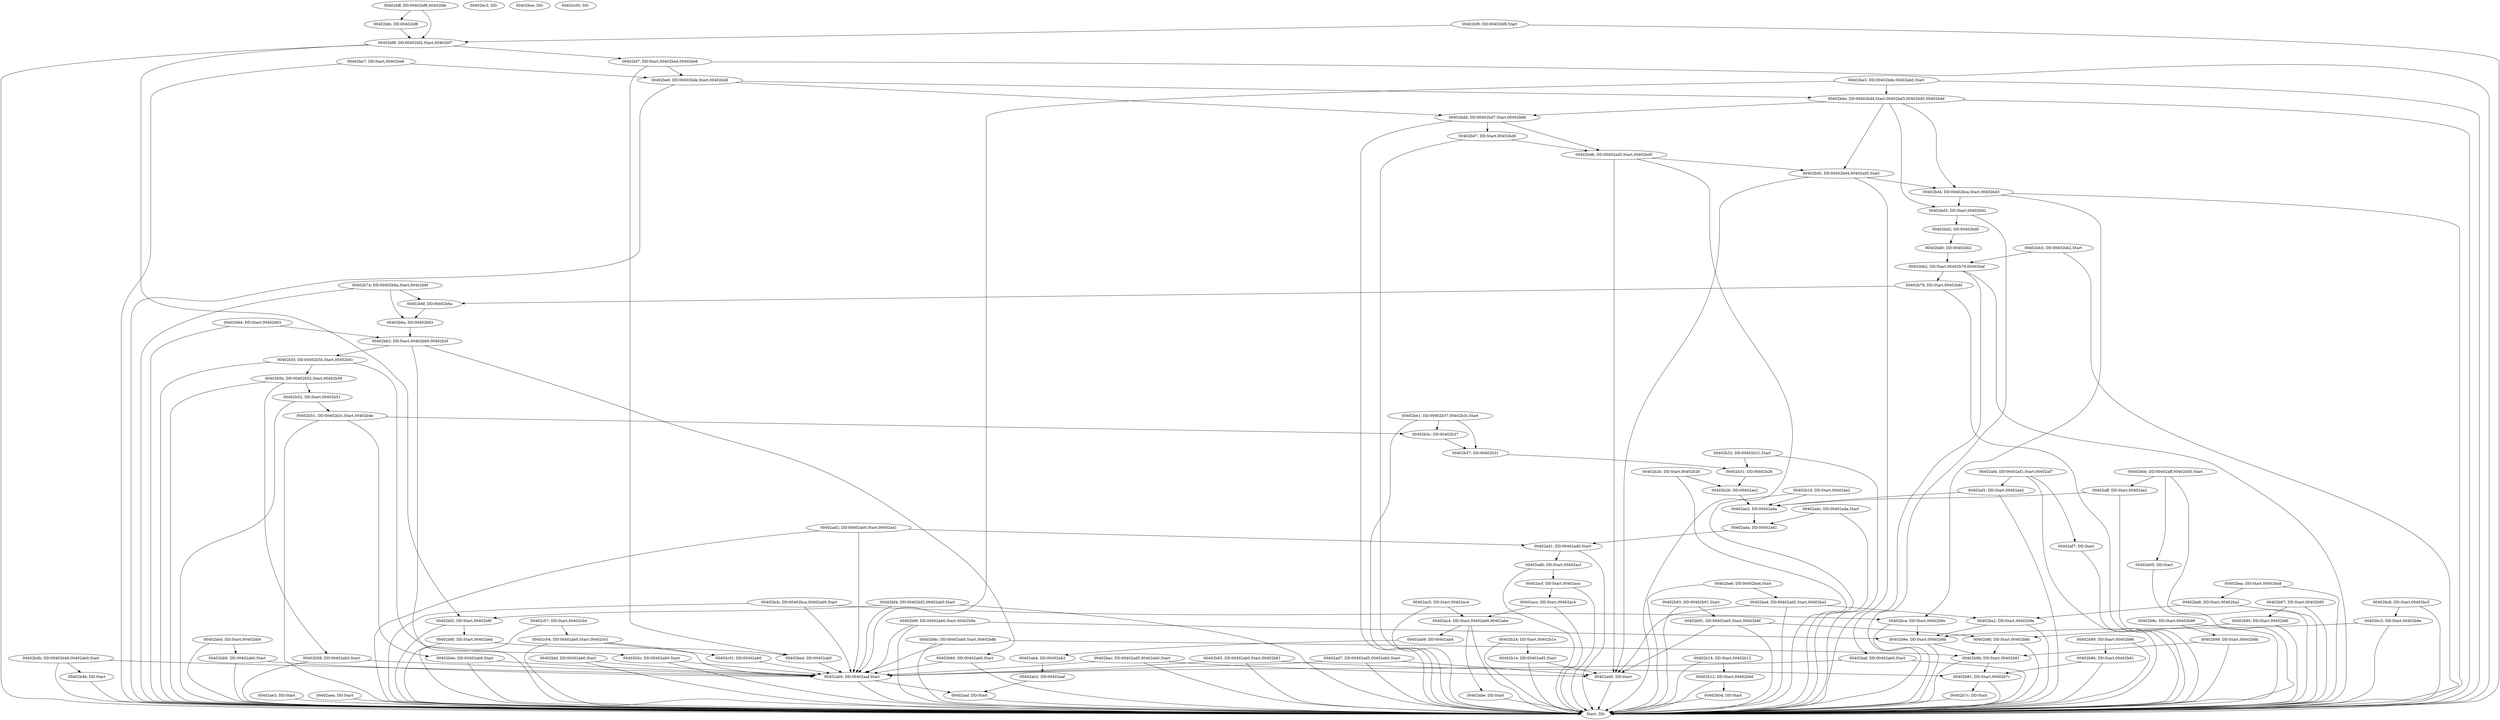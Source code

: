 digraph {
	n0 [label="Start; DD:"]
	n1 [label="00402aaf; DD:Start"]
	n2 [label="00402ab0; DD:00402aaf,Start"]
	n3 [label="00402ab2; DD:00402aaf"]
	n4 [label="00402ab4; DD:00402ab2"]
	n5 [label="00402ab9; DD:00402ab4"]
	n6 [label="00402abe; DD:Start"]
	n7 [label="00402ac4; DD:Start,00402ab9,00402abe"]
	n8 [label="00402ac5; DD:Start,00402ac4"]
	n9 [label="00402acc; DD:Start,00402ac4"]
	n10 [label="00402acf; DD:Start,00402acc"]
	n11 [label="00402ad0; DD:Start,00402acf"]
	n12 [label="00402ad1; DD:00402ad0,Start"]
	n13 [label="00402ad2; DD:00402ab0,Start,00402ad1"]
	n14 [label="00402ad5; DD:Start"]
	n15 [label="00402ad7; DD:00402ad5,00402ab0,Start"]
	n16 [label="00402ada; DD:00402ad1"]
	n17 [label="00402adc; DD:00402ada,Start"]
	n18 [label="00402ae2; DD:00402ada"]
	n19 [label="00402ae3; DD:Start"]
	n20 [label="00402aea; DD:Start"]
	n21 [label="00402af1; DD:Start,00402ae2"]
	n22 [label="00402af7; DD:Start"]
	n23 [label="00402afd; DD:00402af1,Start,00402af7"]
	n24 [label="00402aff; DD:Start,00402ae2"]
	n25 [label="00402b05; DD:Start"]
	n26 [label="00402b0b; DD:00402aff,00402b05,Start"]
	n27 [label="00402b0d; DD:Start"]
	n28 [label="00402b12; DD:Start,00402b0d"]
	n29 [label="00402b14; DD:Start,00402b12"]
	n30 [label="00402b19; DD:Start,00402ae2"]
	n31 [label="00402b1e; DD:00402ad5,Start"]
	n32 [label="00402b24; DD:Start,00402b1e"]
	n33 [label="00402b26; DD:00402ae2"]
	n34 [label="00402b2b; DD:Start,00402b26"]
	n35 [label="00402b31; DD:00402b26"]
	n36 [label="00402b32; DD:00402b31,Start"]
	n37 [label="00402b37; DD:00402b31"]
	n38 [label="00402b3c; DD:00402b37"]
	n39 [label="00402b41; DD:00402b37,00402b3c,Start"]
	n40 [label="00402b46; DD:Start"]
	n41 [label="00402b4b; DD:00402b46,00402ab0,Start"]
	n42 [label="00402b4e; DD:00402ab0,Start"]
	n43 [label="00402b51; DD:00402b3c,Start,00402b4e"]
	n44 [label="00402b52; DD:Start,00402b51"]
	n45 [label="00402b58; DD:00402ab0,Start"]
	n46 [label="00402b5b; DD:00402b52,Start,00402b58"]
	n47 [label="00402b5c; DD:00402ab0,Start"]
	n48 [label="00402b5f; DD:00402b5b,Start,00402b5c"]
	n49 [label="00402b60; DD:00402ab0,Start"]
	n50 [label="00402b63; DD:Start,00402b60,00402b5f"]
	n51 [label="00402b64; DD:Start,00402b63"]
	n52 [label="00402b6a; DD:00402b63"]
	n53 [label="00402b6f; DD:00402b6a"]
	n54 [label="00402b74; DD:00402b6a,Start,00402b6f"]
	n55 [label="00402b79; DD:Start,00402b6f"]
	n56 [label="00402b7c; DD:Start"]
	n57 [label="00402b81; DD:Start,00402b7c"]
	n58 [label="00402b83; DD:00402ab0,Start,00402b81"]
	n59 [label="00402b86; DD:Start,00402b81"]
	n60 [label="00402b89; DD:Start,00402b86"]
	n61 [label="00402b8b; DD:Start,00402b81"]
	n62 [label="00402b8c; DD:00402ab0,Start,00402b8b"]
	n63 [label="00402b8f; DD:Start,00402b8b"]
	n64 [label="00402b91; DD:00402ad5,Start,00402b8f"]
	n65 [label="00402b93; DD:00402b91,Start"]
	n66 [label="00402b95; DD:Start,00402b8f"]
	n67 [label="00402b97; DD:Start,00402b95"]
	n68 [label="00402b99; DD:Start,00402b8b"]
	n69 [label="00402b9c; DD:Start,00402b99"]
	n70 [label="00402b9e; DD:Start,00402b8b"]
	n71 [label="00402b9f; DD:00402ab0,Start,00402b9e"]
	n72 [label="00402ba2; DD:Start,00402b9e"]
	n73 [label="00402ba4; DD:00402ad5,Start,00402ba2"]
	n74 [label="00402ba6; DD:00402ba4,Start"]
	n75 [label="00402ba8; DD:Start,00402ba2"]
	n76 [label="00402baa; DD:Start,00402ba8"]
	n77 [label="00402bac; DD:00402ad5,00402ab0,Start"]
	n78 [label="00402baf; DD:00402ab0,Start"]
	n79 [label="00402bb2; DD:Start,00402b79,00402baf"]
	n80 [label="00402bb3; DD:00402bb2,Start"]
	n81 [label="00402bb9; DD:00402ab0,Start"]
	n82 [label="00402bbd; DD:Start,00402bb9"]
	n83 [label="00402bbf; DD:00402ab0,Start"]
	n84 [label="00402bc3; DD:"]
	n85 [label="00402bc5; DD:Start,00402b9e"]
	n86 [label="00402bc8; DD:Start,00402bc5"]
	n87 [label="00402bca; DD:Start,00402b9e"]
	n88 [label="00402bcb; DD:00402bca,00402ab0,Start"]
	n89 [label="00402bce; DD:"]
	n90 [label="00402bd0; DD:00402bb2"]
	n91 [label="00402bd2; DD:00402bd0"]
	n92 [label="00402bd3; DD:Start,00402bd2"]
	n93 [label="00402bd4; DD:00402bca,Start,00402bd3"]
	n94 [label="00402bd5; DD:00402bd4,00402ad5,Start"]
	n95 [label="00402bd6; DD:00402ad5,Start,00402bd5"]
	n96 [label="00402bd7; DD:Start,00402bd6"]
	n97 [label="00402bdd; DD:00402bd7,Start,00402bd6"]
	n98 [label="00402bde; DD:00402bd4,Start,00402bd3,00402bd5,00402bdd"]
	n99 [label="00402be3; DD:00402bde,00402ab0,Start"]
	n100 [label="00402be6; DD:00402bde,Start,00402bdd"]
	n101 [label="00402be7; DD:Start,00402be6"]
	n102 [label="00402bed; DD:00402ab0"]
	n103 [label="00402bf0; DD:Start,00402bed"]
	n104 [label="00402bf2; DD:Start,00402bf0"]
	n105 [label="00402bf4; DD:00402bf2,00402ab0,Start"]
	n106 [label="00402bf7; DD:Start,00402bed,00402be6"]
	n107 [label="00402bf8; DD:00402bf2,Start,00402bf7"]
	n108 [label="00402bf9; DD:00402bf8,Start"]
	n109 [label="00402bfe; DD:00402bf8"]
	n110 [label="00402bff; DD:00402bf8,00402bfe"]
	n111 [label="00402c00; DD:"]
	n112 [label="00402c01; DD:00402ab0"]
	n113 [label="00402c04; DD:00402ab0,Start,00402c01"]
	n114 [label="00402c07; DD:Start,00402c04"]

	n1 -> n0
	n2 -> n0
	n6 -> n0
	n7 -> n0
	n8 -> n0
	n9 -> n0
	n10 -> n0
	n11 -> n0
	n12 -> n0
	n13 -> n0
	n14 -> n0
	n15 -> n0
	n17 -> n0
	n17 -> n16
	n19 -> n0
	n20 -> n0
	n21 -> n0
	n22 -> n0
	n23 -> n0
	n24 -> n0
	n25 -> n0
	n26 -> n0
	n27 -> n0
	n28 -> n0
	n29 -> n0
	n30 -> n0
	n31 -> n0
	n32 -> n0
	n34 -> n0
	n34 -> n33
	n36 -> n0
	n39 -> n0
	n39 -> n38
	n39 -> n37
	n40 -> n0
	n41 -> n0
	n42 -> n0
	n43 -> n0
	n44 -> n0
	n45 -> n0
	n46 -> n0
	n47 -> n0
	n48 -> n0
	n49 -> n0
	n50 -> n0
	n51 -> n0
	n54 -> n0
	n54 -> n53
	n54 -> n52
	n55 -> n0
	n56 -> n0
	n57 -> n0
	n58 -> n0
	n59 -> n0
	n60 -> n0
	n61 -> n0
	n62 -> n0
	n63 -> n0
	n64 -> n0
	n65 -> n0
	n66 -> n0
	n67 -> n0
	n68 -> n0
	n69 -> n0
	n70 -> n0
	n71 -> n0
	n72 -> n0
	n73 -> n0
	n74 -> n0
	n75 -> n0
	n76 -> n0
	n77 -> n0
	n78 -> n0
	n79 -> n0
	n80 -> n0
	n80 -> n79
	n81 -> n0
	n82 -> n0
	n83 -> n0
	n92 -> n0
	n93 -> n0
	n94 -> n0
	n95 -> n0
	n96 -> n0
	n96 -> n95
	n97 -> n0
	n98 -> n0
	n98 -> n97
	n98 -> n94
	n98 -> n93
	n98 -> n92
	n99 -> n0
	n100 -> n0
	n101 -> n0
	n101 -> n100
	n85 -> n0
	n86 -> n0
	n87 -> n0
	n88 -> n0
	n2 -> n1
	n3 -> n1
	n4 -> n3
	n5 -> n4
	n7 -> n6
	n7 -> n5
	n8 -> n7
	n9 -> n7
	n10 -> n9
	n11 -> n10
	n12 -> n11
	n13 -> n2
	n13 -> n12
	n15 -> n2
	n15 -> n14
	n16 -> n12
	n18 -> n16
	n21 -> n18
	n23 -> n22
	n23 -> n21
	n24 -> n18
	n26 -> n25
	n26 -> n24
	n28 -> n27
	n29 -> n28
	n30 -> n18
	n31 -> n14
	n32 -> n31
	n33 -> n18
	n35 -> n33
	n36 -> n35
	n37 -> n35
	n38 -> n37
	n41 -> n40
	n41 -> n2
	n42 -> n2
	n43 -> n42
	n43 -> n38
	n44 -> n43
	n45 -> n2
	n46 -> n45
	n46 -> n44
	n47 -> n2
	n48 -> n47
	n48 -> n46
	n49 -> n2
	n50 -> n49
	n50 -> n48
	n51 -> n50
	n52 -> n50
	n53 -> n52
	n55 -> n53
	n57 -> n56
	n58 -> n57
	n58 -> n2
	n59 -> n57
	n60 -> n59
	n61 -> n57
	n62 -> n61
	n62 -> n2
	n63 -> n61
	n64 -> n14
	n64 -> n63
	n65 -> n64
	n66 -> n63
	n67 -> n66
	n68 -> n61
	n69 -> n68
	n70 -> n61
	n71 -> n70
	n71 -> n2
	n72 -> n70
	n73 -> n14
	n73 -> n72
	n74 -> n73
	n75 -> n72
	n76 -> n75
	n77 -> n2
	n77 -> n14
	n78 -> n2
	n79 -> n78
	n79 -> n55
	n81 -> n2
	n82 -> n81
	n83 -> n2
	n85 -> n70
	n86 -> n85
	n87 -> n70
	n88 -> n87
	n88 -> n2
	n90 -> n79
	n91 -> n90
	n92 -> n91
	n93 -> n87
	n93 -> n92
	n94 -> n93
	n94 -> n14
	n95 -> n94
	n95 -> n14
	n97 -> n96
	n97 -> n95
	n99 -> n98
	n99 -> n2
	n100 -> n98
	n100 -> n97
	n102 -> n2
	n103 -> n0
	n104 -> n0
	n105 -> n0
	n106 -> n0
	n107 -> n0
	n108 -> n0
	n103 -> n102
	n104 -> n103
	n105 -> n104
	n105 -> n2
	n106 -> n102
	n106 -> n100
	n107 -> n104
	n107 -> n106
	n108 -> n107
	n109 -> n107
	n110 -> n109
	n110 -> n107
	n112 -> n2
	n113 -> n0
	n114 -> n0
	n114 -> n113
	n113 -> n2
	n113 -> n112

}